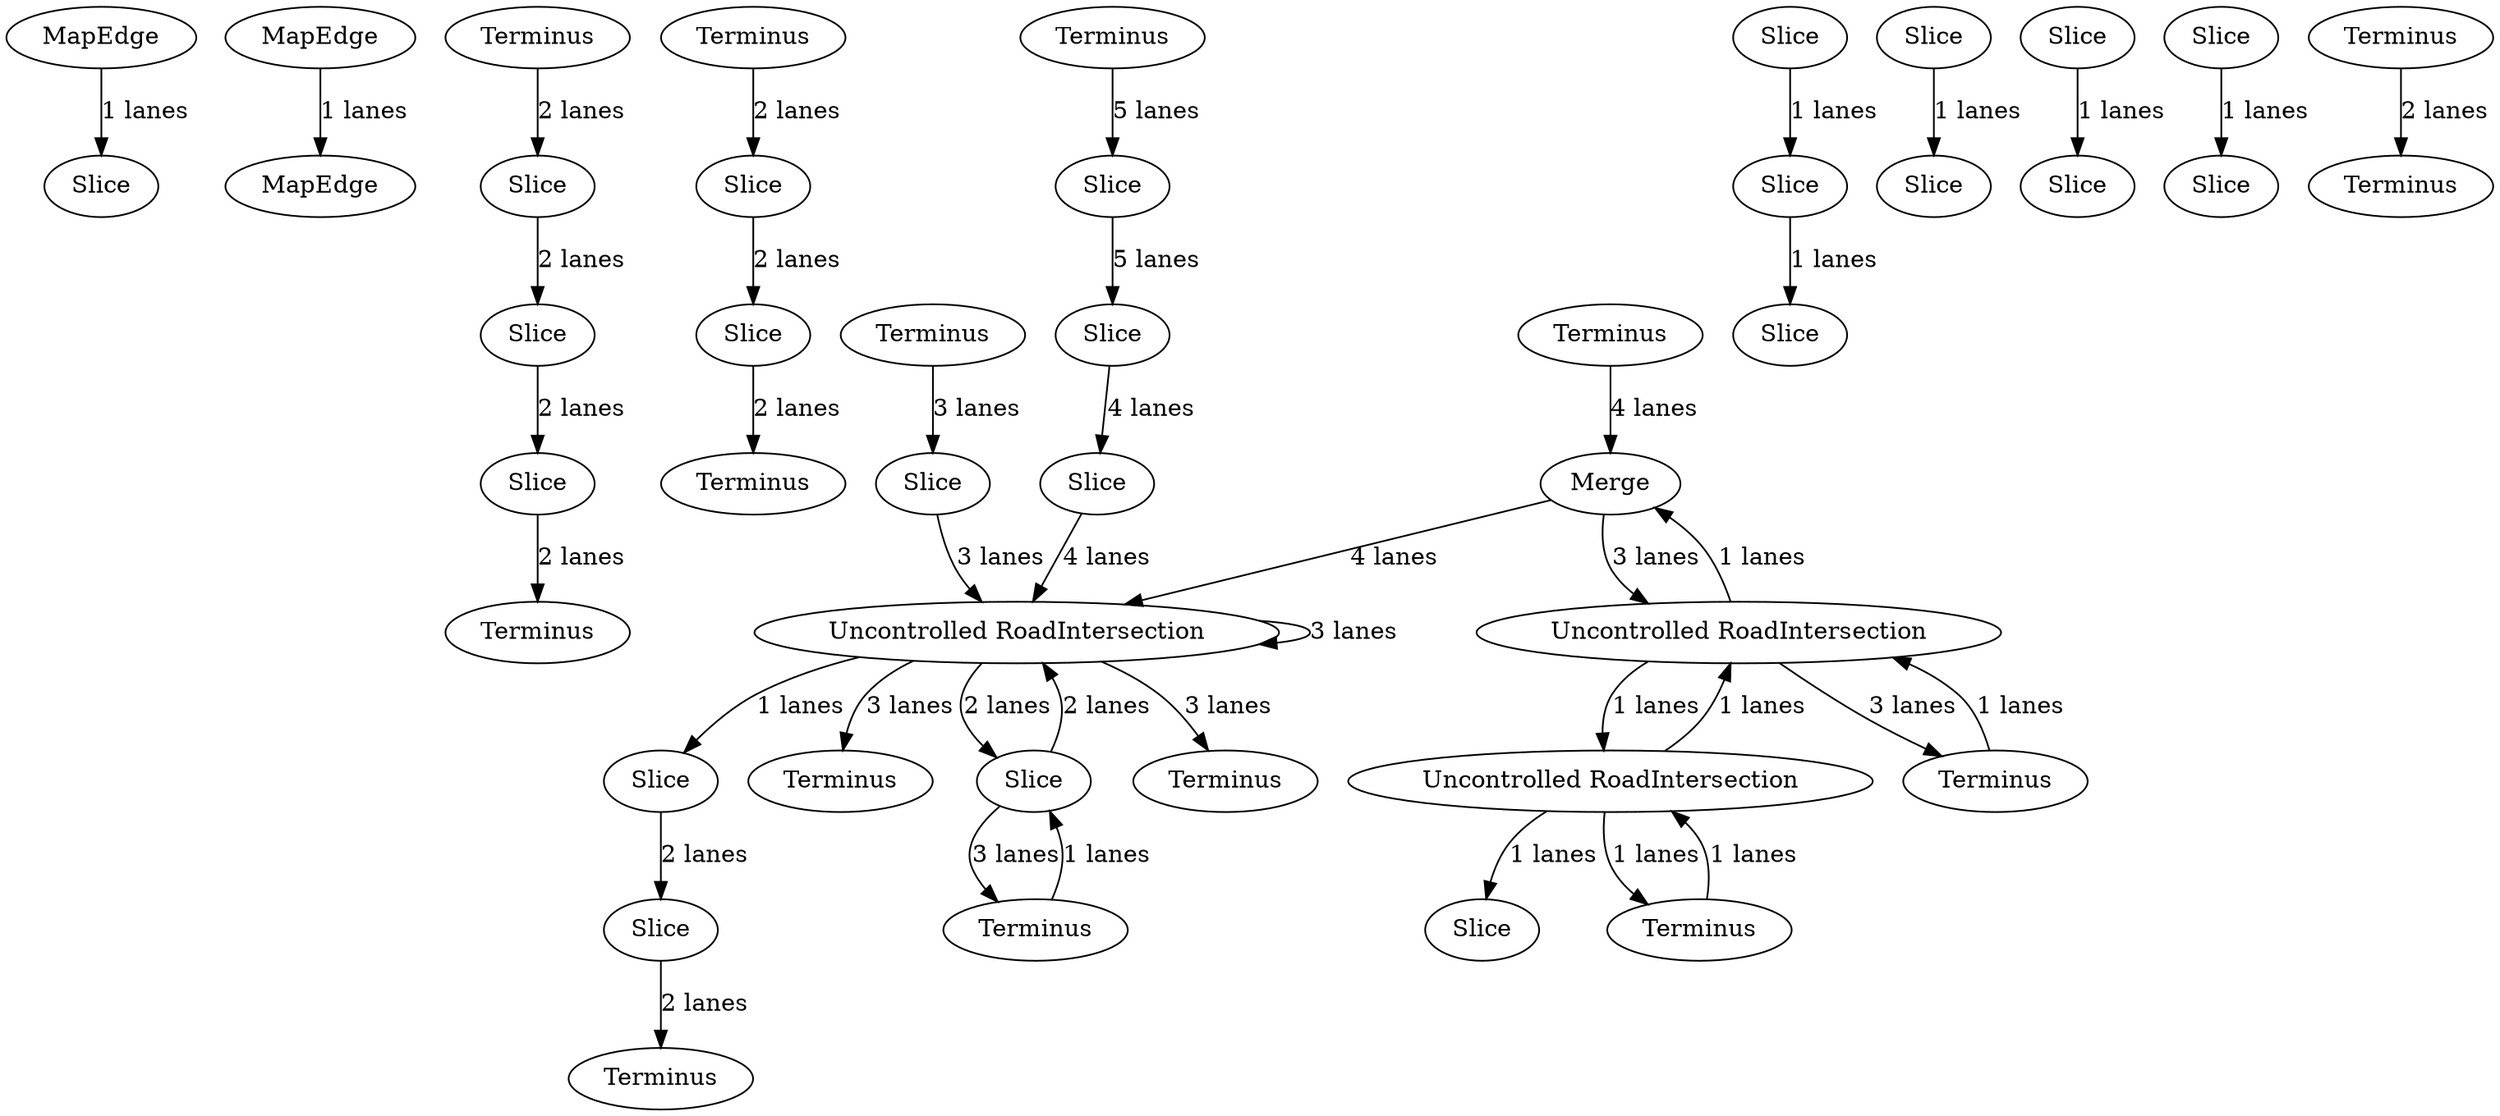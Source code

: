 digraph {
    0 [ label = "MapEdge" ]
    1 [ label = "MapEdge" ]
    2 [ label = "Terminus" ]
    3 [ label = "Terminus" ]
    4 [ label = "Terminus" ]
    5 [ label = "Terminus" ]
    6 [ label = "Slice" ]
    7 [ label = "Slice" ]
    8 [ label = "Slice" ]
    9 [ label = "Slice" ]
    10 [ label = "Slice" ]
    11 [ label = "Slice" ]
    12 [ label = "Slice" ]
    13 [ label = "Slice" ]
    14 [ label = "Slice" ]
    15 [ label = "Slice" ]
    16 [ label = "Slice" ]
    17 [ label = "Slice" ]
    18 [ label = "Slice" ]
    19 [ label = "Slice" ]
    20 [ label = "Slice" ]
    21 [ label = "Slice" ]
    22 [ label = "Terminus" ]
    23 [ label = "Slice" ]
    24 [ label = "Slice" ]
    25 [ label = "Merge" ]
    26 [ label = "Uncontrolled RoadIntersection" ]
    27 [ label = "MapEdge" ]
    28 [ label = "Slice" ]
    29 [ label = "Slice" ]
    30 [ label = "Slice" ]
    31 [ label = "Slice" ]
    32 [ label = "Terminus" ]
    33 [ label = "Terminus" ]
    34 [ label = "Uncontrolled RoadIntersection" ]
    35 [ label = "Terminus" ]
    36 [ label = "Slice" ]
    37 [ label = "Uncontrolled RoadIntersection" ]
    38 [ label = "Terminus" ]
    39 [ label = "Terminus" ]
    40 [ label = "Terminus" ]
    41 [ label = "Terminus" ]
    42 [ label = "Terminus" ]
    43 [ label = "Terminus" ]
    44 [ label = "Terminus" ]
    4 -> 11 [ label = "3 lanes" ]
    6 -> 8 [ label = "2 lanes" ]
    26 -> 22 [ label = "3 lanes" ]
    34 -> 37 [ label = "1 lanes" ]
    37 -> 34 [ label = "1 lanes" ]
    37 -> 43 [ label = "1 lanes" ]
    43 -> 37 [ label = "1 lanes" ]
    25 -> 34 [ label = "3 lanes" ]
    34 -> 25 [ label = "1 lanes" ]
    34 -> 42 [ label = "3 lanes" ]
    42 -> 34 [ label = "1 lanes" ]
    3 -> 9 [ label = "2 lanes" ]
    31 -> 44 [ label = "3 lanes" ]
    44 -> 31 [ label = "1 lanes" ]
    33 -> 25 [ label = "4 lanes" ]
    25 -> 26 [ label = "4 lanes" ]
    26 -> 32 [ label = "3 lanes" ]
    27 -> 1 [ label = "1 lanes" ]
    7 -> 2 [ label = "2 lanes" ]
    31 -> 26 [ label = "2 lanes" ]
    10 -> 7 [ label = "2 lanes" ]
    26 -> 26 [ label = "3 lanes" ]
    19 -> 20 [ label = "4 lanes" ]
    5 -> 17 [ label = "5 lanes" ]
    37 -> 36 [ label = "1 lanes" ]
    17 -> 19 [ label = "5 lanes" ]
    26 -> 6 [ label = "1 lanes" ]
    35 -> 38 [ label = "2 lanes" ]
    11 -> 26 [ label = "3 lanes" ]
    8 -> 39 [ label = "2 lanes" ]
    0 -> 23 [ label = "1 lanes" ]
    24 -> 30 [ label = "1 lanes" ]
    21 -> 14 [ label = "1 lanes" ]
    41 -> 12 [ label = "2 lanes" ]
    12 -> 10 [ label = "2 lanes" ]
    16 -> 40 [ label = "2 lanes" ]
    9 -> 16 [ label = "2 lanes" ]
    26 -> 31 [ label = "2 lanes" ]
    28 -> 29 [ label = "1 lanes" ]
    18 -> 13 [ label = "1 lanes" ]
    15 -> 18 [ label = "1 lanes" ]
    20 -> 26 [ label = "4 lanes" ]
}
